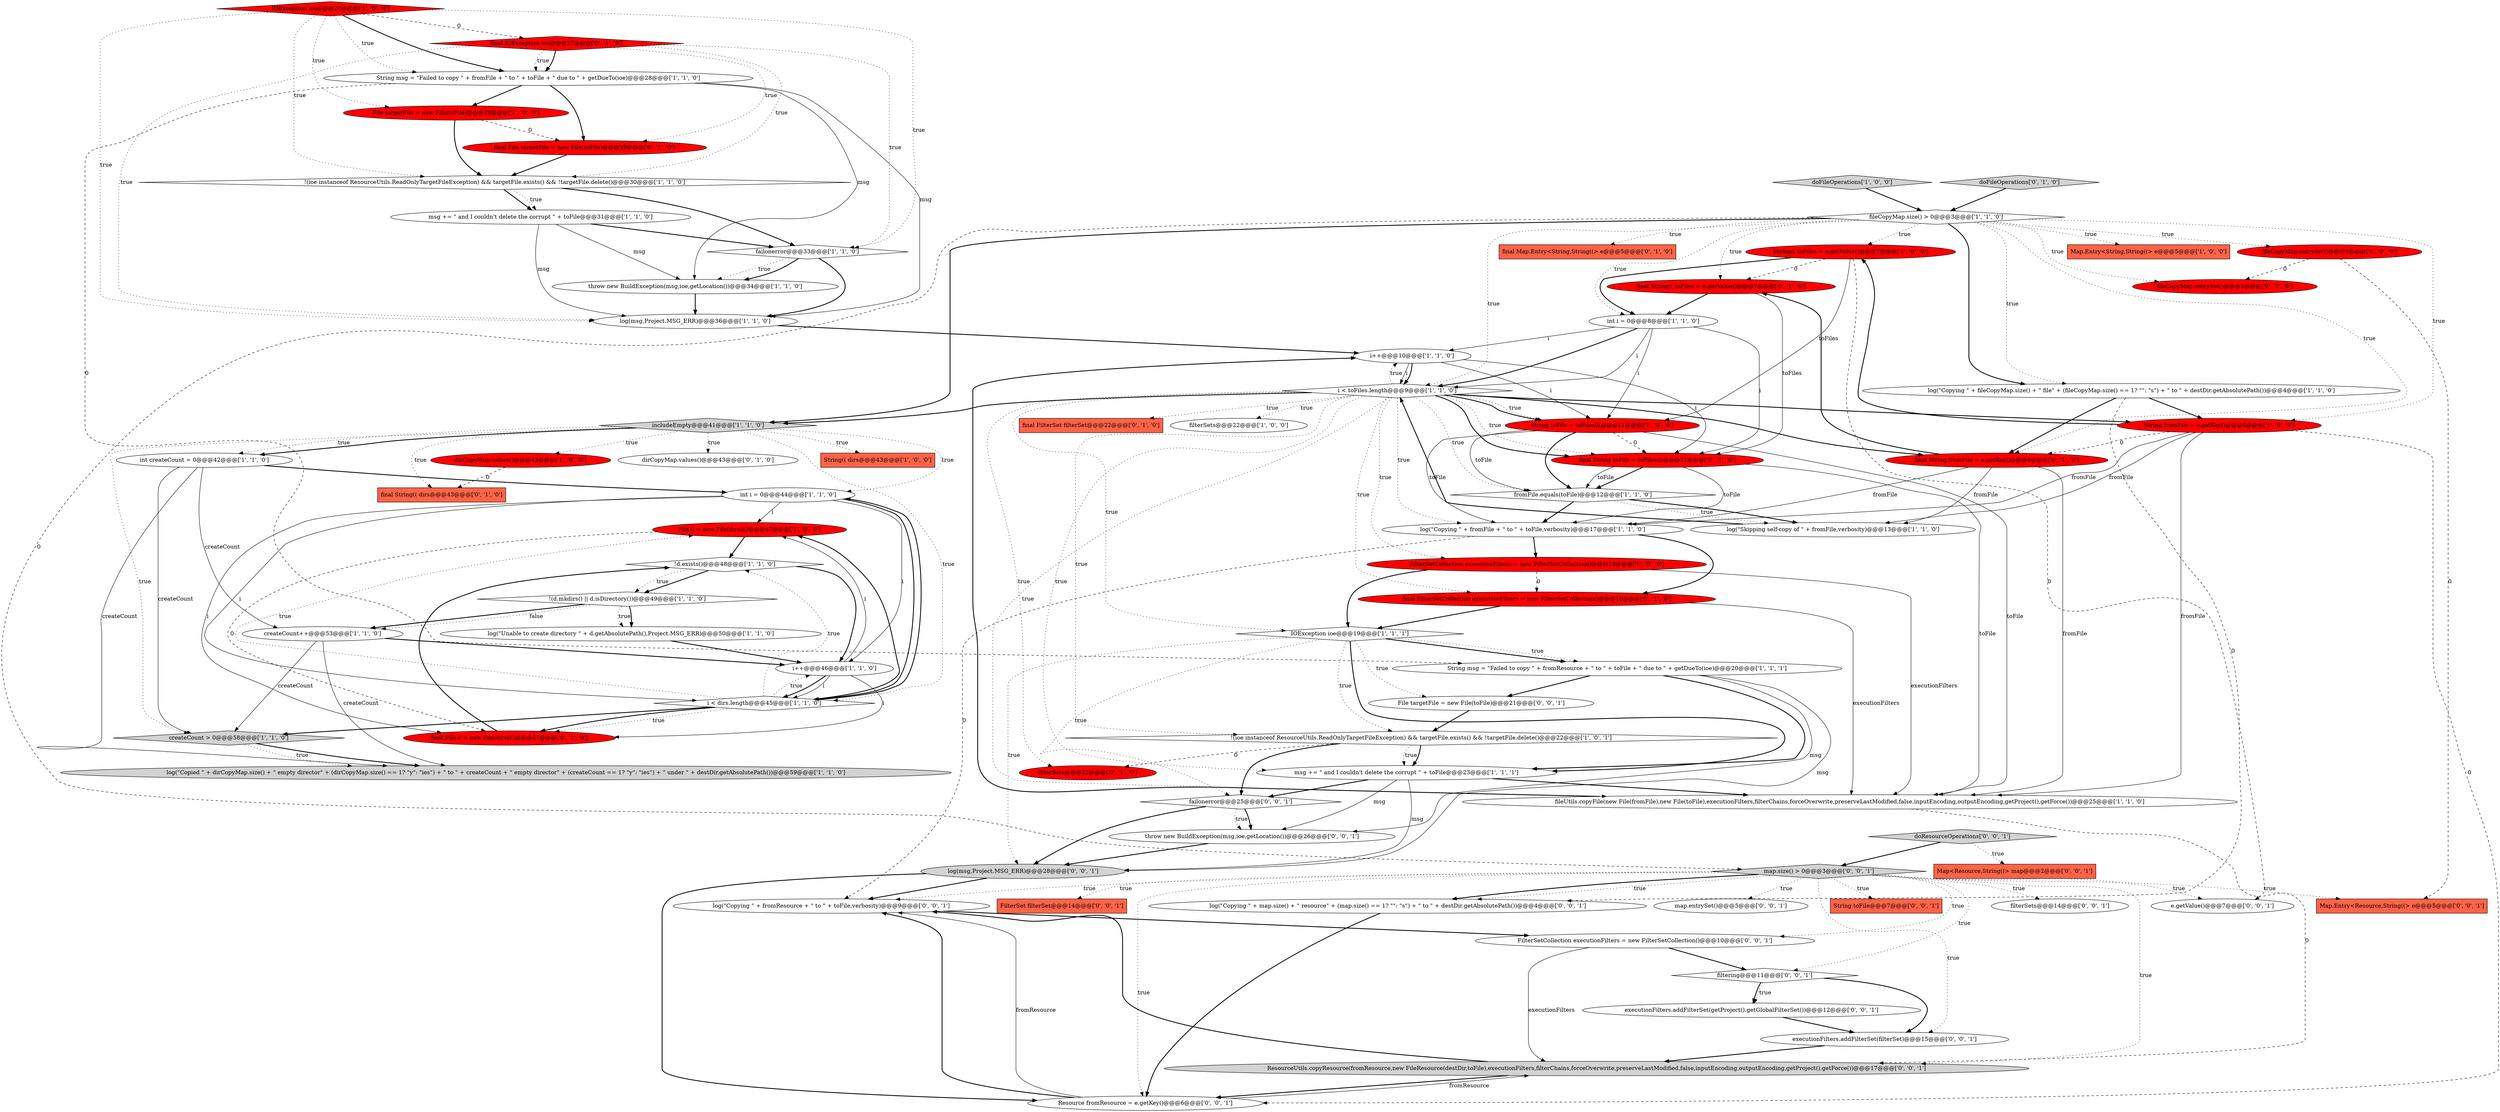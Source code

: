 digraph {
48 [style = filled, label = "final Map.Entry<String,String((> e@@@5@@@['0', '1', '0']", fillcolor = tomato, shape = box image = "AAA0AAABBB2BBB"];
49 [style = filled, label = "final FilterSet filterSet@@@22@@@['0', '1', '0']", fillcolor = tomato, shape = box image = "AAA0AAABBB2BBB"];
46 [style = filled, label = "dirCopyMap.values()@@@43@@@['0', '1', '0']", fillcolor = white, shape = ellipse image = "AAA0AAABBB2BBB"];
50 [style = filled, label = "final String(( dirs@@@43@@@['0', '1', '0']", fillcolor = tomato, shape = box image = "AAA1AAABBB2BBB"];
41 [style = filled, label = "String(( toFiles = e.getValue()@@@7@@@['1', '0', '0']", fillcolor = red, shape = ellipse image = "AAA1AAABBB1BBB"];
53 [style = filled, label = "fileCopyMap.entrySet()@@@5@@@['0', '1', '0']", fillcolor = red, shape = ellipse image = "AAA1AAABBB2BBB"];
58 [style = filled, label = "log(msg,Project.MSG_ERR)@@@28@@@['0', '0', '1']", fillcolor = lightgray, shape = ellipse image = "AAA0AAABBB3BBB"];
62 [style = filled, label = "FilterSetCollection executionFilters = new FilterSetCollection()@@@10@@@['0', '0', '1']", fillcolor = white, shape = ellipse image = "AAA0AAABBB3BBB"];
51 [style = filled, label = "final String(( toFiles = e.getValue()@@@7@@@['0', '1', '0']", fillcolor = red, shape = ellipse image = "AAA1AAABBB2BBB"];
67 [style = filled, label = "File targetFile = new File(toFile)@@@21@@@['0', '0', '1']", fillcolor = white, shape = ellipse image = "AAA0AAABBB3BBB"];
45 [style = filled, label = "final File targetFile = new File(toFile)@@@29@@@['0', '1', '0']", fillcolor = red, shape = ellipse image = "AAA1AAABBB2BBB"];
30 [style = filled, label = "i++@@@10@@@['1', '1', '0']", fillcolor = white, shape = ellipse image = "AAA0AAABBB1BBB"];
37 [style = filled, label = "!(ioe instanceof ResourceUtils.ReadOnlyTargetFileException) && targetFile.exists() && !targetFile.delete()@@@30@@@['1', '1', '0']", fillcolor = white, shape = diamond image = "AAA0AAABBB1BBB"];
5 [style = filled, label = "filterSets@@@22@@@['1', '0', '0']", fillcolor = white, shape = ellipse image = "AAA0AAABBB1BBB"];
3 [style = filled, label = "String(( dirs@@@43@@@['1', '0', '0']", fillcolor = tomato, shape = box image = "AAA0AAABBB1BBB"];
55 [style = filled, label = "final IOException ioe@@@27@@@['0', '1', '0']", fillcolor = red, shape = diamond image = "AAA1AAABBB2BBB"];
25 [style = filled, label = "i < toFiles.length@@@9@@@['1', '1', '0']", fillcolor = white, shape = diamond image = "AAA0AAABBB1BBB"];
34 [style = filled, label = "log(\"Copying \" + fromFile + \" to \" + toFile,verbosity)@@@17@@@['1', '1', '0']", fillcolor = white, shape = ellipse image = "AAA0AAABBB1BBB"];
69 [style = filled, label = "Map.Entry<Resource,String((> e@@@5@@@['0', '0', '1']", fillcolor = tomato, shape = box image = "AAA0AAABBB3BBB"];
21 [style = filled, label = "doFileOperations['1', '0', '0']", fillcolor = lightgray, shape = diamond image = "AAA0AAABBB1BBB"];
14 [style = filled, label = "throw new BuildException(msg,ioe,getLocation())@@@34@@@['1', '1', '0']", fillcolor = white, shape = ellipse image = "AAA0AAABBB1BBB"];
52 [style = filled, label = "filterSets@@@22@@@['0', '1', '0']", fillcolor = red, shape = ellipse image = "AAA1AAABBB2BBB"];
33 [style = filled, label = "int i = 0@@@44@@@['1', '1', '0']", fillcolor = white, shape = ellipse image = "AAA0AAABBB1BBB"];
26 [style = filled, label = "!d.exists()@@@48@@@['1', '1', '0']", fillcolor = white, shape = diamond image = "AAA0AAABBB1BBB"];
6 [style = filled, label = "dirCopyMap.values()@@@43@@@['1', '0', '0']", fillcolor = red, shape = ellipse image = "AAA1AAABBB1BBB"];
24 [style = filled, label = "fileCopyMap.entrySet()@@@5@@@['1', '0', '0']", fillcolor = red, shape = ellipse image = "AAA1AAABBB1BBB"];
7 [style = filled, label = "log(\"Copying \" + fileCopyMap.size() + \" file\" + (fileCopyMap.size() == 1? \"\": \"s\") + \" to \" + destDir.getAbsolutePath())@@@4@@@['1', '1', '0']", fillcolor = white, shape = ellipse image = "AAA0AAABBB1BBB"];
18 [style = filled, label = "File d = new File(dirs(i()@@@47@@@['1', '0', '0']", fillcolor = red, shape = ellipse image = "AAA1AAABBB1BBB"];
23 [style = filled, label = "Map.Entry<String,String((> e@@@5@@@['1', '0', '0']", fillcolor = tomato, shape = box image = "AAA0AAABBB1BBB"];
19 [style = filled, label = "IOException ioe@@@19@@@['1', '1', '1']", fillcolor = white, shape = diamond image = "AAA0AAABBB1BBB"];
10 [style = filled, label = "createCount > 0@@@58@@@['1', '1', '0']", fillcolor = lightgray, shape = diamond image = "AAA0AAABBB1BBB"];
22 [style = filled, label = "int createCount = 0@@@42@@@['1', '1', '0']", fillcolor = white, shape = ellipse image = "AAA0AAABBB1BBB"];
1 [style = filled, label = "fileCopyMap.size() > 0@@@3@@@['1', '1', '0']", fillcolor = white, shape = diamond image = "AAA0AAABBB1BBB"];
40 [style = filled, label = "String fromFile = e.getKey()@@@6@@@['1', '0', '0']", fillcolor = red, shape = ellipse image = "AAA1AAABBB1BBB"];
28 [style = filled, label = "FilterSetCollection executionFilters = new FilterSetCollection()@@@18@@@['1', '0', '0']", fillcolor = red, shape = ellipse image = "AAA1AAABBB1BBB"];
17 [style = filled, label = "msg += \" and I couldn't delete the corrupt \" + toFile@@@31@@@['1', '1', '0']", fillcolor = white, shape = ellipse image = "AAA0AAABBB1BBB"];
32 [style = filled, label = "String msg = \"Failed to copy \" + fromFile + \" to \" + toFile + \" due to \" + getDueTo(ioe)@@@28@@@['1', '1', '0']", fillcolor = white, shape = ellipse image = "AAA0AAABBB1BBB"];
35 [style = filled, label = "!(d.mkdirs() || d.isDirectory())@@@49@@@['1', '1', '0']", fillcolor = white, shape = diamond image = "AAA0AAABBB1BBB"];
9 [style = filled, label = "log(msg,Project.MSG_ERR)@@@36@@@['1', '1', '0']", fillcolor = white, shape = ellipse image = "AAA0AAABBB1BBB"];
77 [style = filled, label = "failonerror@@@25@@@['0', '0', '1']", fillcolor = white, shape = diamond image = "AAA0AAABBB3BBB"];
16 [style = filled, label = "File targetFile = new File(toFile)@@@29@@@['1', '0', '0']", fillcolor = red, shape = ellipse image = "AAA1AAABBB1BBB"];
75 [style = filled, label = "e.getValue()@@@7@@@['0', '0', '1']", fillcolor = white, shape = ellipse image = "AAA0AAABBB3BBB"];
31 [style = filled, label = "String toFile = toFiles(i(@@@11@@@['1', '0', '0']", fillcolor = red, shape = ellipse image = "AAA1AAABBB1BBB"];
76 [style = filled, label = "filterSets@@@14@@@['0', '0', '1']", fillcolor = white, shape = ellipse image = "AAA0AAABBB3BBB"];
15 [style = filled, label = "int i = 0@@@8@@@['1', '1', '0']", fillcolor = white, shape = ellipse image = "AAA0AAABBB1BBB"];
44 [style = filled, label = "final String fromFile = e.getKey()@@@6@@@['0', '1', '0']", fillcolor = red, shape = ellipse image = "AAA1AAABBB2BBB"];
43 [style = filled, label = "final String toFile = toFiles(i(@@@11@@@['0', '1', '0']", fillcolor = red, shape = ellipse image = "AAA1AAABBB2BBB"];
13 [style = filled, label = "log(\"Unable to create directory \" + d.getAbsolutePath(),Project.MSG_ERR)@@@50@@@['1', '1', '0']", fillcolor = white, shape = ellipse image = "AAA0AAABBB1BBB"];
12 [style = filled, label = "fileUtils.copyFile(new File(fromFile),new File(toFile),executionFilters,filterChains,forceOverwrite,preserveLastModified,false,inputEncoding,outputEncoding,getProject(),getForce())@@@25@@@['1', '1', '0']", fillcolor = white, shape = ellipse image = "AAA0AAABBB1BBB"];
39 [style = filled, label = "fromFile.equals(toFile)@@@12@@@['1', '1', '0']", fillcolor = white, shape = diamond image = "AAA0AAABBB1BBB"];
36 [style = filled, label = "String msg = \"Failed to copy \" + fromResource + \" to \" + toFile + \" due to \" + getDueTo(ioe)@@@20@@@['1', '1', '1']", fillcolor = white, shape = ellipse image = "AAA0AAABBB1BBB"];
63 [style = filled, label = "FilterSet filterSet@@@14@@@['0', '0', '1']", fillcolor = tomato, shape = box image = "AAA0AAABBB3BBB"];
70 [style = filled, label = "log(\"Copying \" + fromResource + \" to \" + toFile,verbosity)@@@9@@@['0', '0', '1']", fillcolor = white, shape = ellipse image = "AAA0AAABBB3BBB"];
72 [style = filled, label = "executionFilters.addFilterSet(filterSet)@@@15@@@['0', '0', '1']", fillcolor = white, shape = ellipse image = "AAA0AAABBB3BBB"];
47 [style = filled, label = "doFileOperations['0', '1', '0']", fillcolor = lightgray, shape = diamond image = "AAA0AAABBB2BBB"];
57 [style = filled, label = "doResourceOperations['0', '0', '1']", fillcolor = lightgray, shape = diamond image = "AAA0AAABBB3BBB"];
60 [style = filled, label = "Resource fromResource = e.getKey()@@@6@@@['0', '0', '1']", fillcolor = white, shape = ellipse image = "AAA0AAABBB3BBB"];
64 [style = filled, label = "map.entrySet()@@@5@@@['0', '0', '1']", fillcolor = white, shape = ellipse image = "AAA0AAABBB3BBB"];
4 [style = filled, label = "IOException ioe@@@27@@@['1', '0', '0']", fillcolor = red, shape = diamond image = "AAA1AAABBB1BBB"];
11 [style = filled, label = "!(ioe instanceof ResourceUtils.ReadOnlyTargetFileException) && targetFile.exists() && !targetFile.delete()@@@22@@@['1', '0', '1']", fillcolor = white, shape = diamond image = "AAA0AAABBB1BBB"];
29 [style = filled, label = "i++@@@46@@@['1', '1', '0']", fillcolor = white, shape = ellipse image = "AAA0AAABBB1BBB"];
61 [style = filled, label = "executionFilters.addFilterSet(getProject().getGlobalFilterSet())@@@12@@@['0', '0', '1']", fillcolor = white, shape = ellipse image = "AAA0AAABBB3BBB"];
68 [style = filled, label = "log(\"Copying \" + map.size() + \" resource\" + (map.size() == 1? \"\": \"s\") + \" to \" + destDir.getAbsolutePath())@@@4@@@['0', '0', '1']", fillcolor = white, shape = ellipse image = "AAA0AAABBB3BBB"];
73 [style = filled, label = "String toFile@@@7@@@['0', '0', '1']", fillcolor = tomato, shape = box image = "AAA0AAABBB3BBB"];
0 [style = filled, label = "log(\"Copied \" + dirCopyMap.size() + \" empty director\" + (dirCopyMap.size() == 1? \"y\": \"ies\") + \" to \" + createCount + \" empty director\" + (createCount == 1? \"y\": \"ies\") + \" under \" + destDir.getAbsolutePath())@@@59@@@['1', '1', '0']", fillcolor = lightgray, shape = ellipse image = "AAA0AAABBB1BBB"];
8 [style = filled, label = "includeEmpty@@@41@@@['1', '1', '0']", fillcolor = lightgray, shape = diamond image = "AAA0AAABBB1BBB"];
38 [style = filled, label = "failonerror@@@33@@@['1', '1', '0']", fillcolor = white, shape = diamond image = "AAA0AAABBB1BBB"];
54 [style = filled, label = "final File d = new File(dirs(i()@@@47@@@['0', '1', '0']", fillcolor = red, shape = ellipse image = "AAA1AAABBB2BBB"];
56 [style = filled, label = "final FilterSetCollection executionFilters = new FilterSetCollection()@@@18@@@['0', '1', '0']", fillcolor = red, shape = ellipse image = "AAA1AAABBB2BBB"];
59 [style = filled, label = "ResourceUtils.copyResource(fromResource,new FileResource(destDir,toFile),executionFilters,filterChains,forceOverwrite,preserveLastModified,false,inputEncoding,outputEncoding,getProject(),getForce())@@@17@@@['0', '0', '1']", fillcolor = lightgray, shape = ellipse image = "AAA0AAABBB3BBB"];
2 [style = filled, label = "msg += \" and I couldn't delete the corrupt \" + toFile@@@23@@@['1', '1', '1']", fillcolor = white, shape = ellipse image = "AAA0AAABBB1BBB"];
42 [style = filled, label = "log(\"Skipping self-copy of \" + fromFile,verbosity)@@@13@@@['1', '1', '0']", fillcolor = white, shape = ellipse image = "AAA0AAABBB1BBB"];
71 [style = filled, label = "filtering@@@11@@@['0', '0', '1']", fillcolor = white, shape = diamond image = "AAA0AAABBB3BBB"];
20 [style = filled, label = "createCount++@@@53@@@['1', '1', '0']", fillcolor = white, shape = ellipse image = "AAA0AAABBB1BBB"];
65 [style = filled, label = "throw new BuildException(msg,ioe,getLocation())@@@26@@@['0', '0', '1']", fillcolor = white, shape = ellipse image = "AAA0AAABBB3BBB"];
74 [style = filled, label = "Map<Resource,String((> map@@@2@@@['0', '0', '1']", fillcolor = tomato, shape = box image = "AAA0AAABBB3BBB"];
66 [style = filled, label = "map.size() > 0@@@3@@@['0', '0', '1']", fillcolor = lightgray, shape = diamond image = "AAA0AAABBB3BBB"];
27 [style = filled, label = "i < dirs.length@@@45@@@['1', '1', '0']", fillcolor = white, shape = diamond image = "AAA0AAABBB1BBB"];
71->61 [style = dotted, label="true"];
16->37 [style = bold, label=""];
66->63 [style = dotted, label="true"];
66->68 [style = dotted, label="true"];
4->38 [style = dotted, label="true"];
19->77 [style = dotted, label="true"];
41->31 [style = solid, label="toFiles"];
41->15 [style = bold, label=""];
38->14 [style = dotted, label="true"];
15->25 [style = solid, label="i"];
44->42 [style = solid, label="fromFile"];
1->53 [style = dotted, label="true"];
15->25 [style = bold, label=""];
31->43 [style = dashed, label="0"];
33->18 [style = solid, label="i"];
58->60 [style = bold, label=""];
25->43 [style = bold, label=""];
25->28 [style = dotted, label="true"];
19->36 [style = bold, label=""];
15->43 [style = solid, label="i"];
39->42 [style = dotted, label="true"];
25->11 [style = dotted, label="true"];
25->44 [style = bold, label=""];
55->45 [style = dotted, label="true"];
25->31 [style = bold, label=""];
30->25 [style = solid, label="i"];
17->38 [style = bold, label=""];
44->51 [style = bold, label=""];
51->43 [style = solid, label="toFiles"];
11->2 [style = dotted, label="true"];
32->36 [style = dashed, label="0"];
66->72 [style = dotted, label="true"];
57->74 [style = dotted, label="true"];
33->27 [style = solid, label="i"];
66->64 [style = dotted, label="true"];
19->11 [style = dotted, label="true"];
36->2 [style = bold, label=""];
37->38 [style = bold, label=""];
6->50 [style = dashed, label="0"];
21->1 [style = bold, label=""];
26->35 [style = bold, label=""];
7->68 [style = dashed, label="0"];
8->22 [style = dotted, label="true"];
77->65 [style = dotted, label="true"];
1->23 [style = dotted, label="true"];
14->9 [style = bold, label=""];
1->44 [style = dotted, label="true"];
27->33 [style = bold, label=""];
36->67 [style = bold, label=""];
40->44 [style = dashed, label="0"];
43->34 [style = solid, label="toFile"];
25->19 [style = dotted, label="true"];
27->18 [style = dotted, label="true"];
66->70 [style = dotted, label="true"];
54->26 [style = bold, label=""];
25->40 [style = bold, label=""];
31->39 [style = solid, label="toFile"];
22->33 [style = bold, label=""];
59->60 [style = bold, label=""];
8->46 [style = dotted, label="true"];
35->20 [style = bold, label=""];
39->34 [style = bold, label=""];
60->70 [style = bold, label=""];
20->10 [style = solid, label="createCount"];
25->12 [style = dotted, label="true"];
19->2 [style = bold, label=""];
66->69 [style = dotted, label="true"];
58->70 [style = bold, label=""];
19->36 [style = dotted, label="true"];
41->51 [style = dashed, label="0"];
33->27 [style = bold, label=""];
1->41 [style = dotted, label="true"];
40->12 [style = solid, label="fromFile"];
40->60 [style = dashed, label="0"];
8->22 [style = bold, label=""];
1->40 [style = dotted, label="true"];
71->61 [style = bold, label=""];
25->49 [style = dotted, label="true"];
25->5 [style = dotted, label="true"];
8->50 [style = dotted, label="true"];
29->27 [style = bold, label=""];
4->55 [style = dashed, label="0"];
30->43 [style = solid, label="i"];
55->9 [style = dotted, label="true"];
8->33 [style = dotted, label="true"];
27->29 [style = dotted, label="true"];
25->52 [style = dotted, label="true"];
18->54 [style = dashed, label="0"];
1->15 [style = dotted, label="true"];
12->59 [style = dashed, label="0"];
2->77 [style = bold, label=""];
10->0 [style = bold, label=""];
17->9 [style = solid, label="msg"];
43->12 [style = solid, label="toFile"];
16->45 [style = dashed, label="0"];
28->19 [style = bold, label=""];
15->30 [style = solid, label="i"];
27->54 [style = bold, label=""];
22->0 [style = solid, label="createCount"];
62->59 [style = solid, label="executionFilters"];
10->0 [style = dotted, label="true"];
11->52 [style = dashed, label="0"];
1->51 [style = dotted, label="true"];
15->31 [style = solid, label="i"];
32->9 [style = solid, label="msg"];
44->12 [style = solid, label="fromFile"];
67->11 [style = bold, label=""];
55->32 [style = bold, label=""];
4->32 [style = dotted, label="true"];
39->42 [style = bold, label=""];
77->65 [style = bold, label=""];
7->44 [style = bold, label=""];
61->72 [style = bold, label=""];
47->1 [style = bold, label=""];
27->18 [style = bold, label=""];
66->60 [style = dotted, label="true"];
32->14 [style = solid, label="msg"];
1->66 [style = dashed, label="0"];
1->8 [style = bold, label=""];
66->73 [style = dotted, label="true"];
66->75 [style = dotted, label="true"];
40->34 [style = solid, label="fromFile"];
25->31 [style = dotted, label="true"];
42->25 [style = bold, label=""];
57->66 [style = bold, label=""];
18->26 [style = bold, label=""];
38->9 [style = bold, label=""];
29->18 [style = solid, label="i"];
1->48 [style = dotted, label="true"];
31->34 [style = solid, label="toFile"];
60->70 [style = solid, label="fromResource"];
25->39 [style = dotted, label="true"];
32->16 [style = bold, label=""];
55->37 [style = dotted, label="true"];
72->59 [style = bold, label=""];
66->76 [style = dotted, label="true"];
1->7 [style = bold, label=""];
28->56 [style = dashed, label="0"];
8->3 [style = dotted, label="true"];
40->42 [style = solid, label="fromFile"];
34->56 [style = bold, label=""];
71->72 [style = bold, label=""];
34->28 [style = bold, label=""];
4->37 [style = dotted, label="true"];
28->12 [style = solid, label="executionFilters"];
8->6 [style = dotted, label="true"];
29->27 [style = solid, label="i"];
55->32 [style = dotted, label="true"];
35->13 [style = dotted, label="true"];
44->34 [style = solid, label="fromFile"];
27->10 [style = bold, label=""];
59->70 [style = bold, label=""];
60->59 [style = solid, label="fromResource"];
66->59 [style = dotted, label="true"];
25->43 [style = dotted, label="true"];
26->35 [style = dotted, label="true"];
31->39 [style = bold, label=""];
22->10 [style = solid, label="createCount"];
25->2 [style = dotted, label="true"];
43->39 [style = bold, label=""];
7->40 [style = bold, label=""];
11->77 [style = bold, label=""];
30->31 [style = solid, label="i"];
33->54 [style = solid, label="i"];
22->20 [style = solid, label="createCount"];
68->60 [style = bold, label=""];
32->45 [style = bold, label=""];
66->62 [style = dotted, label="true"];
1->25 [style = dotted, label="true"];
27->54 [style = dotted, label="true"];
24->69 [style = dashed, label="0"];
36->65 [style = solid, label="msg"];
20->29 [style = bold, label=""];
19->67 [style = dotted, label="true"];
25->34 [style = dotted, label="true"];
2->65 [style = solid, label="msg"];
27->26 [style = dotted, label="true"];
26->29 [style = bold, label=""];
1->24 [style = dotted, label="true"];
37->17 [style = bold, label=""];
66->68 [style = bold, label=""];
70->62 [style = bold, label=""];
17->14 [style = solid, label="msg"];
30->25 [style = bold, label=""];
12->30 [style = bold, label=""];
9->30 [style = bold, label=""];
8->10 [style = dotted, label="true"];
43->39 [style = solid, label="toFile"];
11->2 [style = bold, label=""];
56->12 [style = solid, label="executionFilters"];
2->12 [style = bold, label=""];
38->14 [style = bold, label=""];
1->7 [style = dotted, label="true"];
37->17 [style = dotted, label="true"];
66->71 [style = dotted, label="true"];
35->20 [style = dotted, label="false"];
13->29 [style = bold, label=""];
24->53 [style = dashed, label="0"];
34->70 [style = dashed, label="0"];
65->58 [style = bold, label=""];
62->71 [style = bold, label=""];
19->58 [style = dotted, label="true"];
2->58 [style = solid, label="msg"];
77->58 [style = bold, label=""];
33->29 [style = solid, label="i"];
25->56 [style = dotted, label="true"];
40->41 [style = bold, label=""];
31->12 [style = solid, label="toFile"];
56->19 [style = bold, label=""];
25->8 [style = bold, label=""];
29->54 [style = solid, label="i"];
4->16 [style = dotted, label="true"];
55->38 [style = dotted, label="true"];
51->15 [style = bold, label=""];
45->37 [style = bold, label=""];
41->75 [style = dashed, label="0"];
4->9 [style = dotted, label="true"];
8->27 [style = dotted, label="true"];
35->13 [style = bold, label=""];
25->30 [style = dotted, label="true"];
20->0 [style = solid, label="createCount"];
4->32 [style = bold, label=""];
36->58 [style = solid, label="msg"];
}
